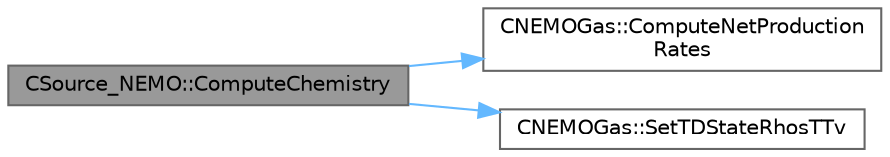digraph "CSource_NEMO::ComputeChemistry"
{
 // LATEX_PDF_SIZE
  bgcolor="transparent";
  edge [fontname=Helvetica,fontsize=10,labelfontname=Helvetica,labelfontsize=10];
  node [fontname=Helvetica,fontsize=10,shape=box,height=0.2,width=0.4];
  rankdir="LR";
  Node1 [id="Node000001",label="CSource_NEMO::ComputeChemistry",height=0.2,width=0.4,color="gray40", fillcolor="grey60", style="filled", fontcolor="black",tooltip="Source residual of the chemistry."];
  Node1 -> Node2 [id="edge1_Node000001_Node000002",color="steelblue1",style="solid",tooltip=" "];
  Node2 [id="Node000002",label="CNEMOGas::ComputeNetProduction\lRates",height=0.2,width=0.4,color="grey40", fillcolor="white", style="filled",URL="$classCNEMOGas.html#a450a0677959fea38b14d2a65c2c83286",tooltip="Compute species net production rates."];
  Node1 -> Node3 [id="edge2_Node000001_Node000003",color="steelblue1",style="solid",tooltip=" "];
  Node3 [id="Node000003",label="CNEMOGas::SetTDStateRhosTTv",height=0.2,width=0.4,color="grey40", fillcolor="white", style="filled",URL="$classCNEMOGas.html#a1504562f343368d93897601cb43aea70",tooltip="Set mixture thermodynamic state."];
}
